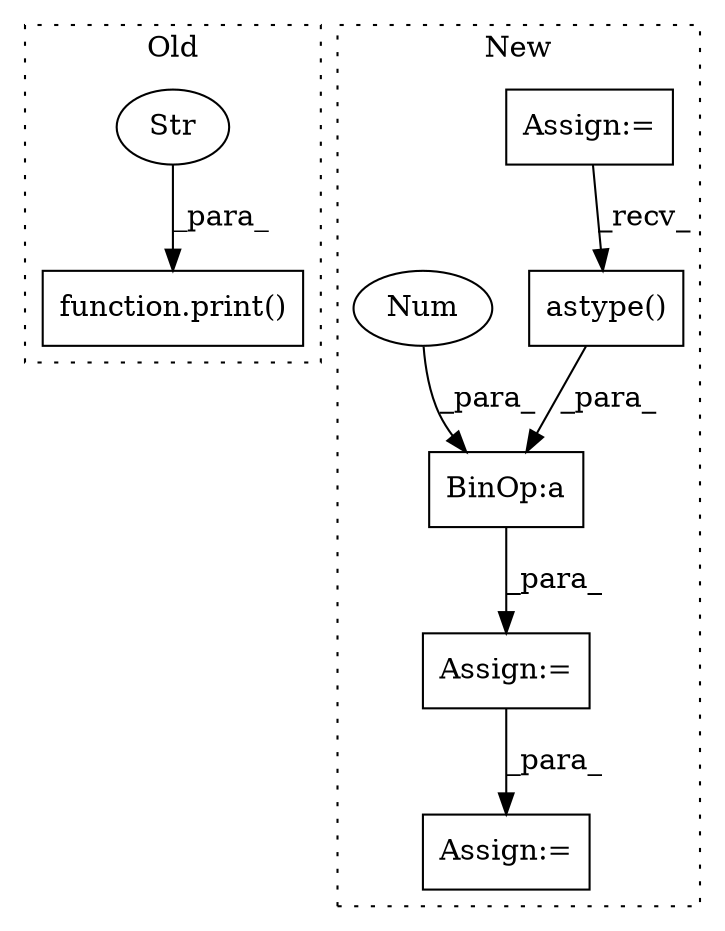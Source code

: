 digraph G {
subgraph cluster0 {
1 [label="function.print()" a="75" s="1059,1100" l="6,1" shape="box"];
4 [label="Str" a="66" s="1065" l="35" shape="ellipse"];
label = "Old";
style="dotted";
}
subgraph cluster1 {
2 [label="astype()" a="75" s="3349,3375" l="16,1" shape="box"];
3 [label="Assign:=" a="68" s="3402" l="3" shape="box"];
5 [label="Assign:=" a="68" s="3220" l="3" shape="box"];
6 [label="Assign:=" a="68" s="3472" l="3" shape="box"];
7 [label="BinOp:a" a="82" s="3376" l="3" shape="box"];
8 [label="Num" a="76" s="3379" l="4" shape="ellipse"];
label = "New";
style="dotted";
}
2 -> 7 [label="_para_"];
3 -> 6 [label="_para_"];
4 -> 1 [label="_para_"];
5 -> 2 [label="_recv_"];
7 -> 3 [label="_para_"];
8 -> 7 [label="_para_"];
}